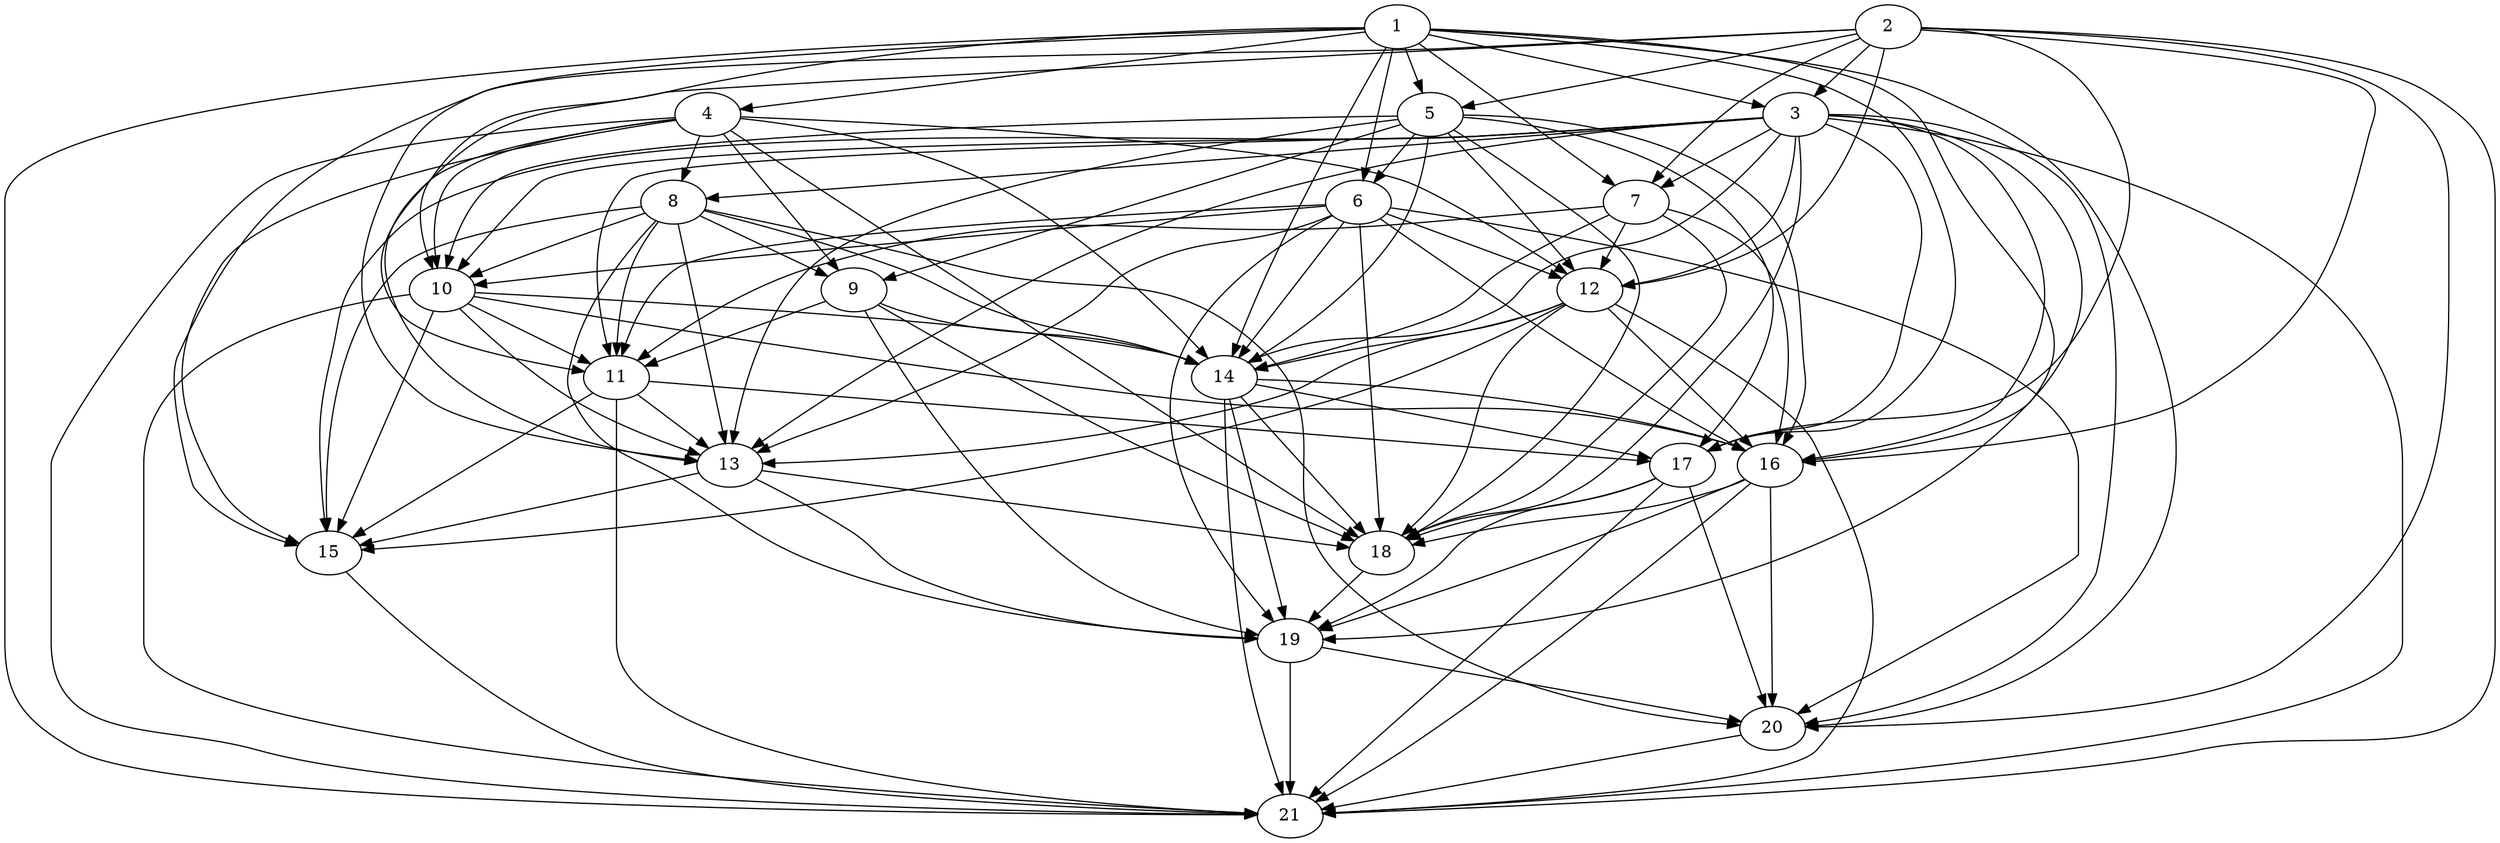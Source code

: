 digraph "core_16p_gb_Random_Nodes_21_Density_5.57_CCR_2.02_WeightType_Random_schedule.gxl" {
	1	[Weight=9];
	2	[Weight=15];
	3	[Weight=12];
	4	[Weight=6];
	5	[Weight=31];
	6	[Weight=9];
	7	[Weight=21];
	8	[Weight=12];
	9	[Weight=24];
	10	[Weight=21];
	11	[Weight=12];
	12	[Weight=12];
	13	[Weight=9];
	14	[Weight=18];
	15	[Weight=21];
	16	[Weight=6];
	17	[Weight=24];
	18	[Weight=28];
	19	[Weight=15];
	20	[Weight=21];
	21	[Weight=28];
	1 -> 3	[Weight=3];
	1 -> 4	[Weight=5];
	1 -> 5	[Weight=7];
	1 -> 6	[Weight=9];
	1 -> 7	[Weight=10];
	1 -> 10	[Weight=6];
	1 -> 13	[Weight=10];
	1 -> 14	[Weight=7];
	1 -> 16	[Weight=7];
	1 -> 17	[Weight=10];
	1 -> 20	[Weight=6];
	1 -> 21	[Weight=4];
	2 -> 3	[Weight=10];
	2 -> 5	[Weight=5];
	2 -> 7	[Weight=6];
	2 -> 11	[Weight=8];
	2 -> 12	[Weight=4];
	2 -> 15	[Weight=2];
	2 -> 16	[Weight=5];
	2 -> 17	[Weight=8];
	2 -> 20	[Weight=7];
	2 -> 21	[Weight=4];
	3 -> 7	[Weight=2];
	3 -> 8	[Weight=2];
	3 -> 10	[Weight=3];
	3 -> 11	[Weight=3];
	3 -> 12	[Weight=4];
	3 -> 13	[Weight=5];
	3 -> 14	[Weight=6];
	3 -> 15	[Weight=7];
	3 -> 16	[Weight=5];
	3 -> 17	[Weight=5];
	3 -> 18	[Weight=4];
	3 -> 19	[Weight=9];
	3 -> 20	[Weight=7];
	3 -> 21	[Weight=8];
	4 -> 8	[Weight=2];
	4 -> 9	[Weight=8];
	4 -> 10	[Weight=5];
	4 -> 12	[Weight=2];
	4 -> 13	[Weight=7];
	4 -> 14	[Weight=4];
	4 -> 15	[Weight=4];
	4 -> 18	[Weight=2];
	4 -> 21	[Weight=7];
	5 -> 6	[Weight=8];
	5 -> 9	[Weight=9];
	5 -> 10	[Weight=9];
	5 -> 12	[Weight=4];
	5 -> 13	[Weight=2];
	5 -> 14	[Weight=9];
	5 -> 16	[Weight=7];
	5 -> 17	[Weight=9];
	5 -> 18	[Weight=2];
	6 -> 10	[Weight=2];
	6 -> 11	[Weight=10];
	6 -> 12	[Weight=7];
	6 -> 13	[Weight=7];
	6 -> 14	[Weight=4];
	6 -> 16	[Weight=3];
	6 -> 18	[Weight=10];
	6 -> 19	[Weight=6];
	6 -> 20	[Weight=3];
	7 -> 11	[Weight=9];
	7 -> 12	[Weight=5];
	7 -> 14	[Weight=5];
	7 -> 16	[Weight=10];
	7 -> 18	[Weight=6];
	8 -> 9	[Weight=10];
	8 -> 10	[Weight=4];
	8 -> 11	[Weight=9];
	8 -> 13	[Weight=9];
	8 -> 14	[Weight=5];
	8 -> 15	[Weight=4];
	8 -> 19	[Weight=7];
	8 -> 20	[Weight=9];
	9 -> 11	[Weight=10];
	9 -> 14	[Weight=10];
	9 -> 18	[Weight=9];
	9 -> 19	[Weight=8];
	10 -> 11	[Weight=5];
	10 -> 13	[Weight=4];
	10 -> 14	[Weight=10];
	10 -> 15	[Weight=9];
	10 -> 16	[Weight=9];
	10 -> 21	[Weight=6];
	11 -> 13	[Weight=8];
	11 -> 15	[Weight=6];
	11 -> 17	[Weight=9];
	11 -> 21	[Weight=2];
	12 -> 13	[Weight=5];
	12 -> 14	[Weight=2];
	12 -> 15	[Weight=6];
	12 -> 16	[Weight=9];
	12 -> 18	[Weight=2];
	12 -> 21	[Weight=10];
	13 -> 15	[Weight=10];
	13 -> 18	[Weight=2];
	13 -> 19	[Weight=4];
	14 -> 16	[Weight=7];
	14 -> 17	[Weight=6];
	14 -> 18	[Weight=3];
	14 -> 19	[Weight=4];
	14 -> 21	[Weight=5];
	15 -> 21	[Weight=5];
	16 -> 18	[Weight=7];
	16 -> 19	[Weight=2];
	16 -> 20	[Weight=9];
	16 -> 21	[Weight=5];
	17 -> 18	[Weight=2];
	17 -> 19	[Weight=7];
	17 -> 20	[Weight=3];
	17 -> 21	[Weight=6];
	18 -> 19	[Weight=4];
	19 -> 20	[Weight=10];
	19 -> 21	[Weight=8];
	20 -> 21	[Weight=10];
}
